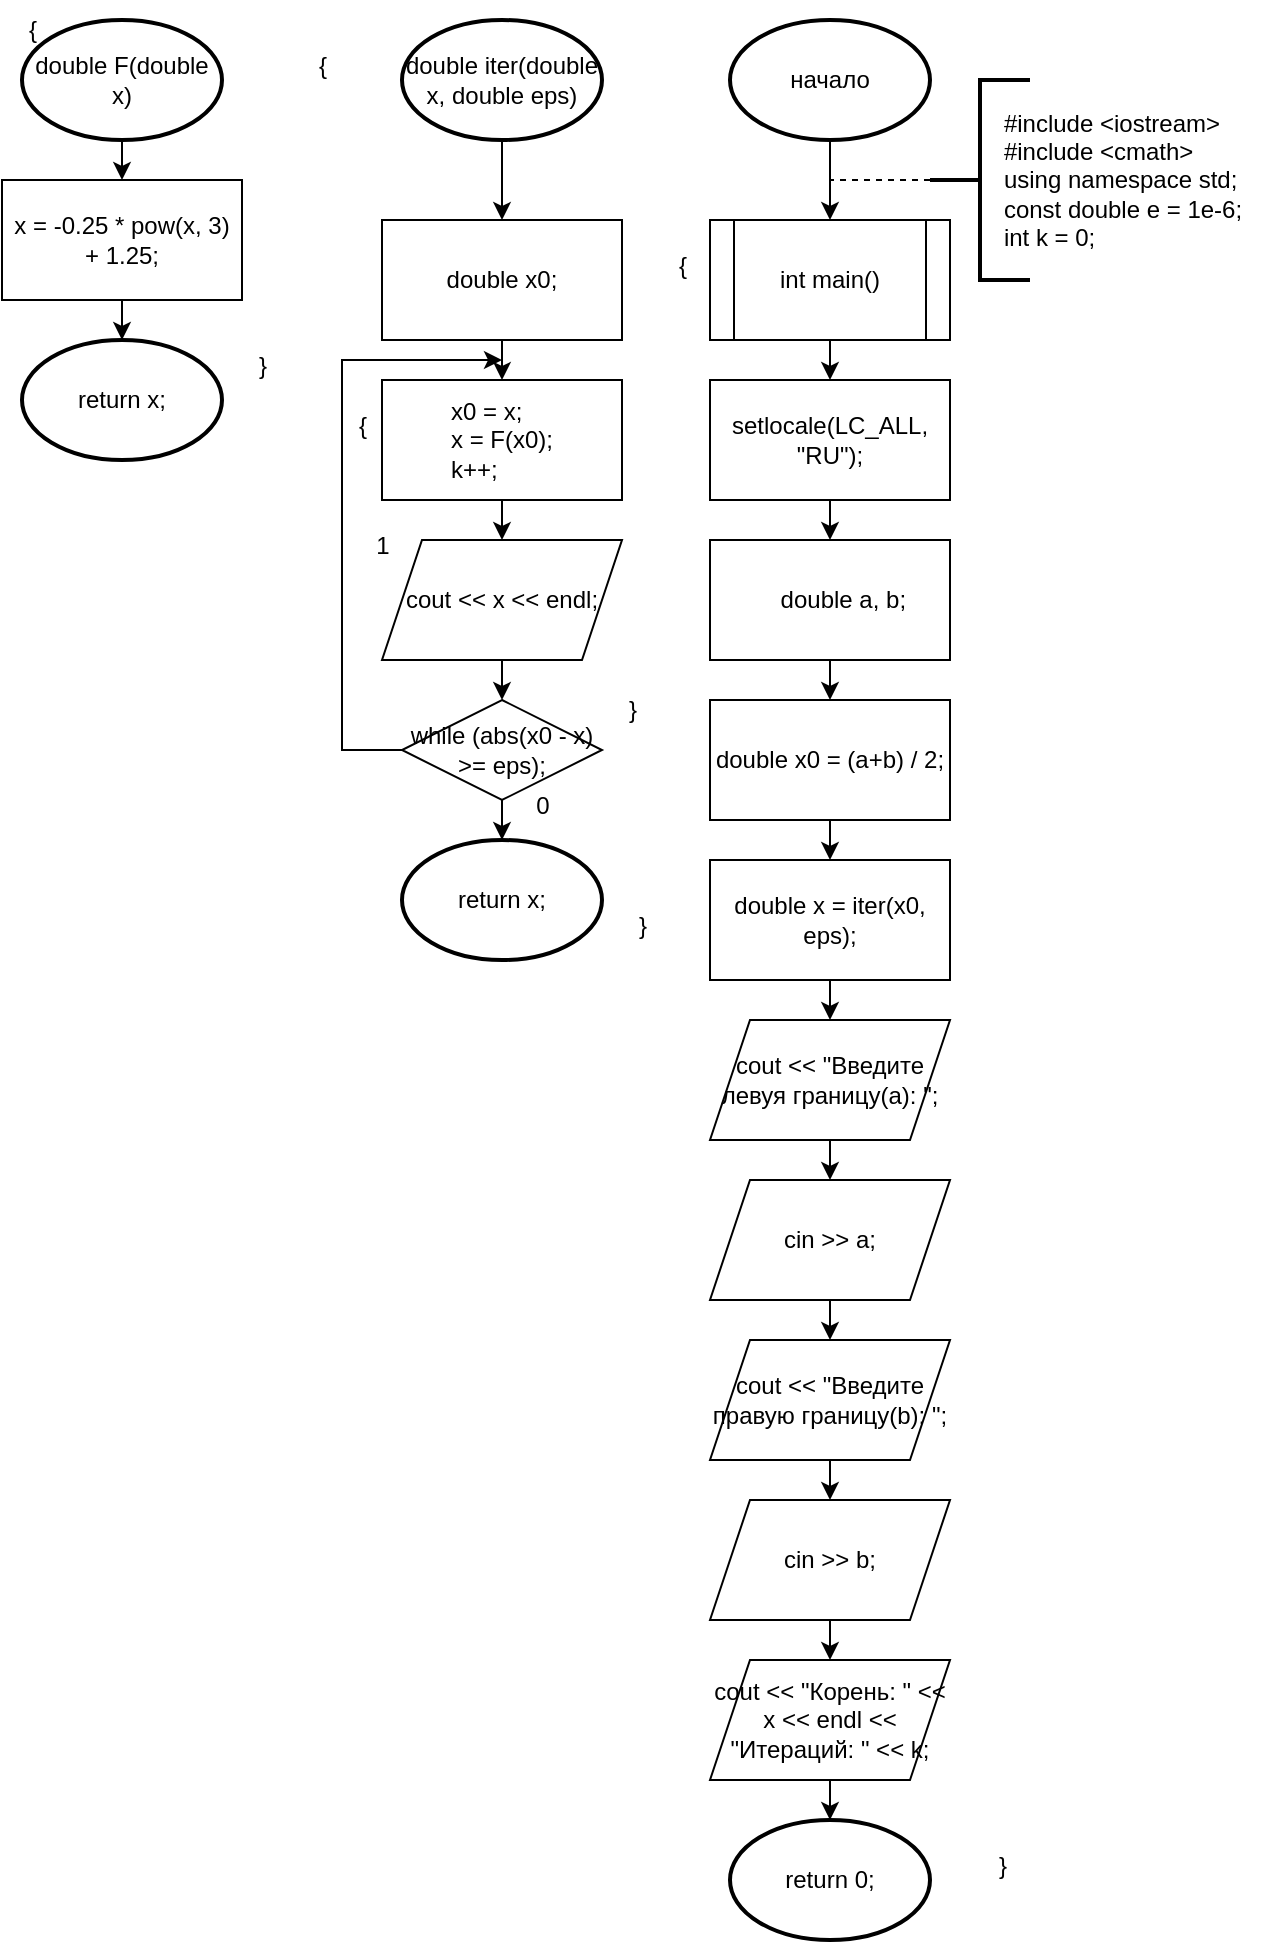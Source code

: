 <mxfile version="25.0.2">
  <diagram name="Страница — 1" id="Unre2SUjaWFhpnNSwXhH">
    <mxGraphModel dx="1843" dy="1024" grid="1" gridSize="10" guides="1" tooltips="1" connect="1" arrows="1" fold="1" page="1" pageScale="1" pageWidth="827" pageHeight="1169" math="0" shadow="0">
      <root>
        <mxCell id="0" />
        <mxCell id="1" parent="0" />
        <mxCell id="0AKvG9eTHbOGNzdRB32h-6" style="edgeStyle=orthogonalEdgeStyle;rounded=0;orthogonalLoop=1;jettySize=auto;html=1;exitX=0.5;exitY=1;exitDx=0;exitDy=0;exitPerimeter=0;entryX=0.5;entryY=0;entryDx=0;entryDy=0;" parent="1" source="0AKvG9eTHbOGNzdRB32h-1" target="0AKvG9eTHbOGNzdRB32h-5" edge="1">
          <mxGeometry relative="1" as="geometry" />
        </mxCell>
        <mxCell id="0AKvG9eTHbOGNzdRB32h-1" value="начало" style="strokeWidth=2;html=1;shape=mxgraph.flowchart.start_1;whiteSpace=wrap;" parent="1" vertex="1">
          <mxGeometry x="364" y="10" width="100" height="60" as="geometry" />
        </mxCell>
        <mxCell id="0AKvG9eTHbOGNzdRB32h-2" value="" style="strokeWidth=2;html=1;shape=mxgraph.flowchart.annotation_2;align=left;labelPosition=right;pointerEvents=1;" parent="1" vertex="1">
          <mxGeometry x="464" y="40" width="50" height="100" as="geometry" />
        </mxCell>
        <mxCell id="0AKvG9eTHbOGNzdRB32h-3" value="&lt;div style=&quot;text-align: justify;&quot;&gt;&lt;span style=&quot;background-color: initial;&quot;&gt;#include &amp;lt;iostream&amp;gt;&lt;/span&gt;&lt;/div&gt;&lt;div style=&quot;text-align: justify;&quot;&gt;#include &amp;lt;cmath&amp;gt;&lt;/div&gt;&lt;div style=&quot;text-align: justify;&quot;&gt;using namespace std;&lt;/div&gt;&lt;div style=&quot;text-align: justify;&quot;&gt;const double e = 1e-6;&lt;/div&gt;&lt;div style=&quot;text-align: justify;&quot;&gt;int k = 0;&lt;/div&gt;" style="text;html=1;align=center;verticalAlign=middle;resizable=0;points=[];autosize=1;strokeColor=none;fillColor=none;" parent="1" vertex="1">
          <mxGeometry x="490" y="45" width="140" height="90" as="geometry" />
        </mxCell>
        <mxCell id="0AKvG9eTHbOGNzdRB32h-4" value="" style="endArrow=none;dashed=1;html=1;rounded=0;entryX=0.5;entryY=1;entryDx=0;entryDy=0;entryPerimeter=0;exitX=0;exitY=0.5;exitDx=0;exitDy=0;exitPerimeter=0;" parent="1" source="0AKvG9eTHbOGNzdRB32h-2" target="0AKvG9eTHbOGNzdRB32h-1" edge="1">
          <mxGeometry width="50" height="50" relative="1" as="geometry">
            <mxPoint x="370" y="200" as="sourcePoint" />
            <mxPoint x="420" y="150" as="targetPoint" />
            <Array as="points">
              <mxPoint x="414" y="90" />
            </Array>
          </mxGeometry>
        </mxCell>
        <mxCell id="0AKvG9eTHbOGNzdRB32h-8" style="edgeStyle=orthogonalEdgeStyle;rounded=0;orthogonalLoop=1;jettySize=auto;html=1;exitX=0.5;exitY=1;exitDx=0;exitDy=0;entryX=0.5;entryY=0;entryDx=0;entryDy=0;" parent="1" source="0AKvG9eTHbOGNzdRB32h-5" target="0AKvG9eTHbOGNzdRB32h-7" edge="1">
          <mxGeometry relative="1" as="geometry" />
        </mxCell>
        <mxCell id="0AKvG9eTHbOGNzdRB32h-5" value="int main()" style="shape=process;whiteSpace=wrap;html=1;backgroundOutline=1;" parent="1" vertex="1">
          <mxGeometry x="354" y="110" width="120" height="60" as="geometry" />
        </mxCell>
        <mxCell id="0AKvG9eTHbOGNzdRB32h-14" style="edgeStyle=orthogonalEdgeStyle;rounded=0;orthogonalLoop=1;jettySize=auto;html=1;exitX=0.5;exitY=1;exitDx=0;exitDy=0;entryX=0.5;entryY=0;entryDx=0;entryDy=0;" parent="1" source="0AKvG9eTHbOGNzdRB32h-7" target="0AKvG9eTHbOGNzdRB32h-9" edge="1">
          <mxGeometry relative="1" as="geometry" />
        </mxCell>
        <mxCell id="0AKvG9eTHbOGNzdRB32h-7" value="setlocale(LC_ALL, &quot;RU&quot;);" style="rounded=0;whiteSpace=wrap;html=1;" parent="1" vertex="1">
          <mxGeometry x="354" y="190" width="120" height="60" as="geometry" />
        </mxCell>
        <mxCell id="0AKvG9eTHbOGNzdRB32h-21" style="edgeStyle=orthogonalEdgeStyle;rounded=0;orthogonalLoop=1;jettySize=auto;html=1;exitX=0.5;exitY=1;exitDx=0;exitDy=0;entryX=0.5;entryY=0;entryDx=0;entryDy=0;" parent="1" source="0AKvG9eTHbOGNzdRB32h-9" target="0AKvG9eTHbOGNzdRB32h-19" edge="1">
          <mxGeometry relative="1" as="geometry" />
        </mxCell>
        <mxCell id="0AKvG9eTHbOGNzdRB32h-9" value="&lt;div&gt;&amp;nbsp; &amp;nbsp; double a, b;&lt;/div&gt;" style="rounded=0;whiteSpace=wrap;html=1;" parent="1" vertex="1">
          <mxGeometry x="354" y="270" width="120" height="60" as="geometry" />
        </mxCell>
        <mxCell id="0AKvG9eTHbOGNzdRB32h-16" style="edgeStyle=orthogonalEdgeStyle;rounded=0;orthogonalLoop=1;jettySize=auto;html=1;exitX=0.5;exitY=1;exitDx=0;exitDy=0;entryX=0.5;entryY=0;entryDx=0;entryDy=0;" parent="1" source="0AKvG9eTHbOGNzdRB32h-10" target="0AKvG9eTHbOGNzdRB32h-11" edge="1">
          <mxGeometry relative="1" as="geometry" />
        </mxCell>
        <mxCell id="0AKvG9eTHbOGNzdRB32h-10" value="cout &amp;lt;&amp;lt; &quot;Введите левуя границу(a): &quot;;" style="shape=parallelogram;perimeter=parallelogramPerimeter;whiteSpace=wrap;html=1;fixedSize=1;" parent="1" vertex="1">
          <mxGeometry x="354" y="510" width="120" height="60" as="geometry" />
        </mxCell>
        <mxCell id="0AKvG9eTHbOGNzdRB32h-17" style="edgeStyle=orthogonalEdgeStyle;rounded=0;orthogonalLoop=1;jettySize=auto;html=1;exitX=0.5;exitY=1;exitDx=0;exitDy=0;entryX=0.5;entryY=0;entryDx=0;entryDy=0;" parent="1" source="0AKvG9eTHbOGNzdRB32h-11" target="0AKvG9eTHbOGNzdRB32h-12" edge="1">
          <mxGeometry relative="1" as="geometry" />
        </mxCell>
        <mxCell id="0AKvG9eTHbOGNzdRB32h-11" value="cin &amp;gt;&amp;gt; a;" style="shape=parallelogram;perimeter=parallelogramPerimeter;whiteSpace=wrap;html=1;fixedSize=1;" parent="1" vertex="1">
          <mxGeometry x="354" y="590" width="120" height="60" as="geometry" />
        </mxCell>
        <mxCell id="0AKvG9eTHbOGNzdRB32h-18" style="edgeStyle=orthogonalEdgeStyle;rounded=0;orthogonalLoop=1;jettySize=auto;html=1;exitX=0.5;exitY=1;exitDx=0;exitDy=0;entryX=0.5;entryY=0;entryDx=0;entryDy=0;" parent="1" source="0AKvG9eTHbOGNzdRB32h-12" target="0AKvG9eTHbOGNzdRB32h-13" edge="1">
          <mxGeometry relative="1" as="geometry" />
        </mxCell>
        <mxCell id="0AKvG9eTHbOGNzdRB32h-12" value="cout &amp;lt;&amp;lt; &quot;Введите правую границу(b): &quot;;" style="shape=parallelogram;perimeter=parallelogramPerimeter;whiteSpace=wrap;html=1;fixedSize=1;" parent="1" vertex="1">
          <mxGeometry x="354" y="670" width="120" height="60" as="geometry" />
        </mxCell>
        <mxCell id="0AKvG9eTHbOGNzdRB32h-26" style="edgeStyle=orthogonalEdgeStyle;rounded=0;orthogonalLoop=1;jettySize=auto;html=1;exitX=0.5;exitY=1;exitDx=0;exitDy=0;entryX=0.5;entryY=0;entryDx=0;entryDy=0;" parent="1" source="0AKvG9eTHbOGNzdRB32h-13" target="0AKvG9eTHbOGNzdRB32h-24" edge="1">
          <mxGeometry relative="1" as="geometry" />
        </mxCell>
        <mxCell id="0AKvG9eTHbOGNzdRB32h-13" value="cin &amp;gt;&amp;gt; b;" style="shape=parallelogram;perimeter=parallelogramPerimeter;whiteSpace=wrap;html=1;fixedSize=1;" parent="1" vertex="1">
          <mxGeometry x="354" y="750" width="120" height="60" as="geometry" />
        </mxCell>
        <mxCell id="0AKvG9eTHbOGNzdRB32h-22" style="edgeStyle=orthogonalEdgeStyle;rounded=0;orthogonalLoop=1;jettySize=auto;html=1;exitX=0.5;exitY=1;exitDx=0;exitDy=0;entryX=0.5;entryY=0;entryDx=0;entryDy=0;" parent="1" source="0AKvG9eTHbOGNzdRB32h-19" target="0AKvG9eTHbOGNzdRB32h-20" edge="1">
          <mxGeometry relative="1" as="geometry" />
        </mxCell>
        <mxCell id="0AKvG9eTHbOGNzdRB32h-19" value="double x0 = (a+b) / 2;" style="rounded=0;whiteSpace=wrap;html=1;" parent="1" vertex="1">
          <mxGeometry x="354" y="350" width="120" height="60" as="geometry" />
        </mxCell>
        <mxCell id="0AKvG9eTHbOGNzdRB32h-23" style="edgeStyle=orthogonalEdgeStyle;rounded=0;orthogonalLoop=1;jettySize=auto;html=1;exitX=0.5;exitY=1;exitDx=0;exitDy=0;entryX=0.5;entryY=0;entryDx=0;entryDy=0;" parent="1" source="0AKvG9eTHbOGNzdRB32h-20" target="0AKvG9eTHbOGNzdRB32h-10" edge="1">
          <mxGeometry relative="1" as="geometry" />
        </mxCell>
        <mxCell id="0AKvG9eTHbOGNzdRB32h-20" value="double x = iter(x0, eps);" style="rounded=0;whiteSpace=wrap;html=1;" parent="1" vertex="1">
          <mxGeometry x="354" y="430" width="120" height="60" as="geometry" />
        </mxCell>
        <mxCell id="0AKvG9eTHbOGNzdRB32h-27" style="edgeStyle=orthogonalEdgeStyle;rounded=0;orthogonalLoop=1;jettySize=auto;html=1;exitX=0.5;exitY=1;exitDx=0;exitDy=0;" parent="1" source="0AKvG9eTHbOGNzdRB32h-24" target="0AKvG9eTHbOGNzdRB32h-25" edge="1">
          <mxGeometry relative="1" as="geometry" />
        </mxCell>
        <mxCell id="0AKvG9eTHbOGNzdRB32h-24" value="cout &amp;lt;&amp;lt; &quot;Корень: &quot; &amp;lt;&amp;lt; x &amp;lt;&amp;lt; endl &amp;lt;&amp;lt; &quot;Итераций: &quot; &amp;lt;&amp;lt; k;" style="shape=parallelogram;perimeter=parallelogramPerimeter;whiteSpace=wrap;html=1;fixedSize=1;" parent="1" vertex="1">
          <mxGeometry x="354" y="830" width="120" height="60" as="geometry" />
        </mxCell>
        <mxCell id="0AKvG9eTHbOGNzdRB32h-25" value="return 0;" style="strokeWidth=2;html=1;shape=mxgraph.flowchart.start_1;whiteSpace=wrap;" parent="1" vertex="1">
          <mxGeometry x="364" y="910" width="100" height="60" as="geometry" />
        </mxCell>
        <mxCell id="0AKvG9eTHbOGNzdRB32h-30" style="edgeStyle=orthogonalEdgeStyle;rounded=0;orthogonalLoop=1;jettySize=auto;html=1;exitX=0.5;exitY=1;exitDx=0;exitDy=0;exitPerimeter=0;entryX=0.5;entryY=0;entryDx=0;entryDy=0;" parent="1" source="0AKvG9eTHbOGNzdRB32h-28" target="0AKvG9eTHbOGNzdRB32h-29" edge="1">
          <mxGeometry relative="1" as="geometry" />
        </mxCell>
        <mxCell id="0AKvG9eTHbOGNzdRB32h-28" value="double iter(double x, double eps)" style="strokeWidth=2;html=1;shape=mxgraph.flowchart.start_1;whiteSpace=wrap;" parent="1" vertex="1">
          <mxGeometry x="200" y="10" width="100" height="60" as="geometry" />
        </mxCell>
        <mxCell id="0AKvG9eTHbOGNzdRB32h-32" style="edgeStyle=orthogonalEdgeStyle;rounded=0;orthogonalLoop=1;jettySize=auto;html=1;exitX=0.5;exitY=1;exitDx=0;exitDy=0;entryX=0.5;entryY=0;entryDx=0;entryDy=0;" parent="1" source="0AKvG9eTHbOGNzdRB32h-29" target="0AKvG9eTHbOGNzdRB32h-31" edge="1">
          <mxGeometry relative="1" as="geometry" />
        </mxCell>
        <mxCell id="0AKvG9eTHbOGNzdRB32h-29" value="double x0;" style="rounded=0;whiteSpace=wrap;html=1;" parent="1" vertex="1">
          <mxGeometry x="190" y="110" width="120" height="60" as="geometry" />
        </mxCell>
        <mxCell id="7MRLTUSfFrxOzpjBAjt0-3" style="edgeStyle=orthogonalEdgeStyle;rounded=0;orthogonalLoop=1;jettySize=auto;html=1;exitX=0.5;exitY=1;exitDx=0;exitDy=0;entryX=0.5;entryY=0;entryDx=0;entryDy=0;" edge="1" parent="1" source="0AKvG9eTHbOGNzdRB32h-31" target="7MRLTUSfFrxOzpjBAjt0-2">
          <mxGeometry relative="1" as="geometry" />
        </mxCell>
        <mxCell id="0AKvG9eTHbOGNzdRB32h-31" value="&lt;div style=&quot;text-align: justify;&quot;&gt;x0 = x;&lt;/div&gt;&lt;div style=&quot;text-align: justify;&quot;&gt;x = F(x0);&lt;/div&gt;&lt;div style=&quot;text-align: justify;&quot;&gt;k++;&lt;/div&gt;" style="rounded=0;whiteSpace=wrap;html=1;" parent="1" vertex="1">
          <mxGeometry x="190" y="190" width="120" height="60" as="geometry" />
        </mxCell>
        <mxCell id="0AKvG9eTHbOGNzdRB32h-35" style="edgeStyle=orthogonalEdgeStyle;rounded=0;orthogonalLoop=1;jettySize=auto;html=1;exitX=0;exitY=0.5;exitDx=0;exitDy=0;" parent="1" source="0AKvG9eTHbOGNzdRB32h-33" edge="1">
          <mxGeometry relative="1" as="geometry">
            <mxPoint x="250" y="180" as="targetPoint" />
            <Array as="points">
              <mxPoint x="170" y="375" />
              <mxPoint x="170" y="180" />
            </Array>
          </mxGeometry>
        </mxCell>
        <mxCell id="0AKvG9eTHbOGNzdRB32h-33" value="while (abs(x0 - x) &amp;gt;= eps);" style="rhombus;whiteSpace=wrap;html=1;" parent="1" vertex="1">
          <mxGeometry x="200" y="350" width="100" height="50" as="geometry" />
        </mxCell>
        <mxCell id="0AKvG9eTHbOGNzdRB32h-36" value="return x;" style="strokeWidth=2;html=1;shape=mxgraph.flowchart.start_1;whiteSpace=wrap;" parent="1" vertex="1">
          <mxGeometry x="200" y="420" width="100" height="60" as="geometry" />
        </mxCell>
        <mxCell id="0AKvG9eTHbOGNzdRB32h-37" style="edgeStyle=orthogonalEdgeStyle;rounded=0;orthogonalLoop=1;jettySize=auto;html=1;exitX=0.5;exitY=1;exitDx=0;exitDy=0;entryX=0.5;entryY=0;entryDx=0;entryDy=0;entryPerimeter=0;" parent="1" source="0AKvG9eTHbOGNzdRB32h-33" target="0AKvG9eTHbOGNzdRB32h-36" edge="1">
          <mxGeometry relative="1" as="geometry" />
        </mxCell>
        <mxCell id="0AKvG9eTHbOGNzdRB32h-41" style="edgeStyle=orthogonalEdgeStyle;rounded=0;orthogonalLoop=1;jettySize=auto;html=1;exitX=0.5;exitY=1;exitDx=0;exitDy=0;exitPerimeter=0;entryX=0.5;entryY=0;entryDx=0;entryDy=0;" parent="1" source="0AKvG9eTHbOGNzdRB32h-38" target="0AKvG9eTHbOGNzdRB32h-40" edge="1">
          <mxGeometry relative="1" as="geometry" />
        </mxCell>
        <mxCell id="0AKvG9eTHbOGNzdRB32h-38" value="double F(double x)" style="strokeWidth=2;html=1;shape=mxgraph.flowchart.start_1;whiteSpace=wrap;" parent="1" vertex="1">
          <mxGeometry x="10" y="10" width="100" height="60" as="geometry" />
        </mxCell>
        <mxCell id="0AKvG9eTHbOGNzdRB32h-39" value="return x;" style="strokeWidth=2;html=1;shape=mxgraph.flowchart.start_1;whiteSpace=wrap;" parent="1" vertex="1">
          <mxGeometry x="10" y="170" width="100" height="60" as="geometry" />
        </mxCell>
        <mxCell id="0AKvG9eTHbOGNzdRB32h-40" value="x = -0.25 * pow(x, 3) + 1.25;" style="rounded=0;whiteSpace=wrap;html=1;" parent="1" vertex="1">
          <mxGeometry y="90" width="120" height="60" as="geometry" />
        </mxCell>
        <mxCell id="0AKvG9eTHbOGNzdRB32h-42" style="edgeStyle=orthogonalEdgeStyle;rounded=0;orthogonalLoop=1;jettySize=auto;html=1;exitX=0.5;exitY=1;exitDx=0;exitDy=0;entryX=0.5;entryY=0;entryDx=0;entryDy=0;entryPerimeter=0;" parent="1" source="0AKvG9eTHbOGNzdRB32h-40" target="0AKvG9eTHbOGNzdRB32h-39" edge="1">
          <mxGeometry relative="1" as="geometry" />
        </mxCell>
        <mxCell id="QQ3cJqdUtT_8YDDV6MXS-1" value="1" style="text;html=1;align=center;verticalAlign=middle;resizable=0;points=[];autosize=1;strokeColor=none;fillColor=none;" parent="1" vertex="1">
          <mxGeometry x="175" y="258" width="30" height="30" as="geometry" />
        </mxCell>
        <mxCell id="QQ3cJqdUtT_8YDDV6MXS-2" value="0" style="text;html=1;align=center;verticalAlign=middle;resizable=0;points=[];autosize=1;strokeColor=none;fillColor=none;" parent="1" vertex="1">
          <mxGeometry x="255" y="388" width="30" height="30" as="geometry" />
        </mxCell>
        <mxCell id="QQ3cJqdUtT_8YDDV6MXS-3" value="{" style="text;html=1;align=center;verticalAlign=middle;resizable=0;points=[];autosize=1;strokeColor=none;fillColor=none;" parent="1" vertex="1">
          <mxGeometry x="165" y="198" width="30" height="30" as="geometry" />
        </mxCell>
        <mxCell id="QQ3cJqdUtT_8YDDV6MXS-4" value="}" style="text;html=1;align=center;verticalAlign=middle;resizable=0;points=[];autosize=1;strokeColor=none;fillColor=none;" parent="1" vertex="1">
          <mxGeometry x="300" y="340" width="30" height="30" as="geometry" />
        </mxCell>
        <mxCell id="QQ3cJqdUtT_8YDDV6MXS-5" value="{" style="text;html=1;align=center;verticalAlign=middle;resizable=0;points=[];autosize=1;strokeColor=none;fillColor=none;" parent="1" vertex="1">
          <mxGeometry x="325" y="118" width="30" height="30" as="geometry" />
        </mxCell>
        <mxCell id="QQ3cJqdUtT_8YDDV6MXS-6" value="}" style="text;html=1;align=center;verticalAlign=middle;resizable=0;points=[];autosize=1;strokeColor=none;fillColor=none;" parent="1" vertex="1">
          <mxGeometry x="485" y="918" width="30" height="30" as="geometry" />
        </mxCell>
        <mxCell id="7MRLTUSfFrxOzpjBAjt0-4" style="edgeStyle=orthogonalEdgeStyle;rounded=0;orthogonalLoop=1;jettySize=auto;html=1;exitX=0.5;exitY=1;exitDx=0;exitDy=0;entryX=0.5;entryY=0;entryDx=0;entryDy=0;" edge="1" parent="1" source="7MRLTUSfFrxOzpjBAjt0-2" target="0AKvG9eTHbOGNzdRB32h-33">
          <mxGeometry relative="1" as="geometry" />
        </mxCell>
        <mxCell id="7MRLTUSfFrxOzpjBAjt0-2" value="cout &amp;lt;&amp;lt; x &amp;lt;&amp;lt; endl;" style="shape=parallelogram;perimeter=parallelogramPerimeter;whiteSpace=wrap;html=1;fixedSize=1;" vertex="1" parent="1">
          <mxGeometry x="190" y="270" width="120" height="60" as="geometry" />
        </mxCell>
        <mxCell id="7MRLTUSfFrxOzpjBAjt0-5" value="{" style="text;html=1;align=center;verticalAlign=middle;resizable=0;points=[];autosize=1;strokeColor=none;fillColor=none;" vertex="1" parent="1">
          <mxGeometry width="30" height="30" as="geometry" />
        </mxCell>
        <mxCell id="7MRLTUSfFrxOzpjBAjt0-6" value="}" style="text;html=1;align=center;verticalAlign=middle;resizable=0;points=[];autosize=1;strokeColor=none;fillColor=none;" vertex="1" parent="1">
          <mxGeometry x="115" y="168" width="30" height="30" as="geometry" />
        </mxCell>
        <mxCell id="7MRLTUSfFrxOzpjBAjt0-7" value="{" style="text;html=1;align=center;verticalAlign=middle;resizable=0;points=[];autosize=1;strokeColor=none;fillColor=none;" vertex="1" parent="1">
          <mxGeometry x="145" y="18" width="30" height="30" as="geometry" />
        </mxCell>
        <mxCell id="7MRLTUSfFrxOzpjBAjt0-8" value="}" style="text;html=1;align=center;verticalAlign=middle;resizable=0;points=[];autosize=1;strokeColor=none;fillColor=none;" vertex="1" parent="1">
          <mxGeometry x="305" y="448" width="30" height="30" as="geometry" />
        </mxCell>
      </root>
    </mxGraphModel>
  </diagram>
</mxfile>
